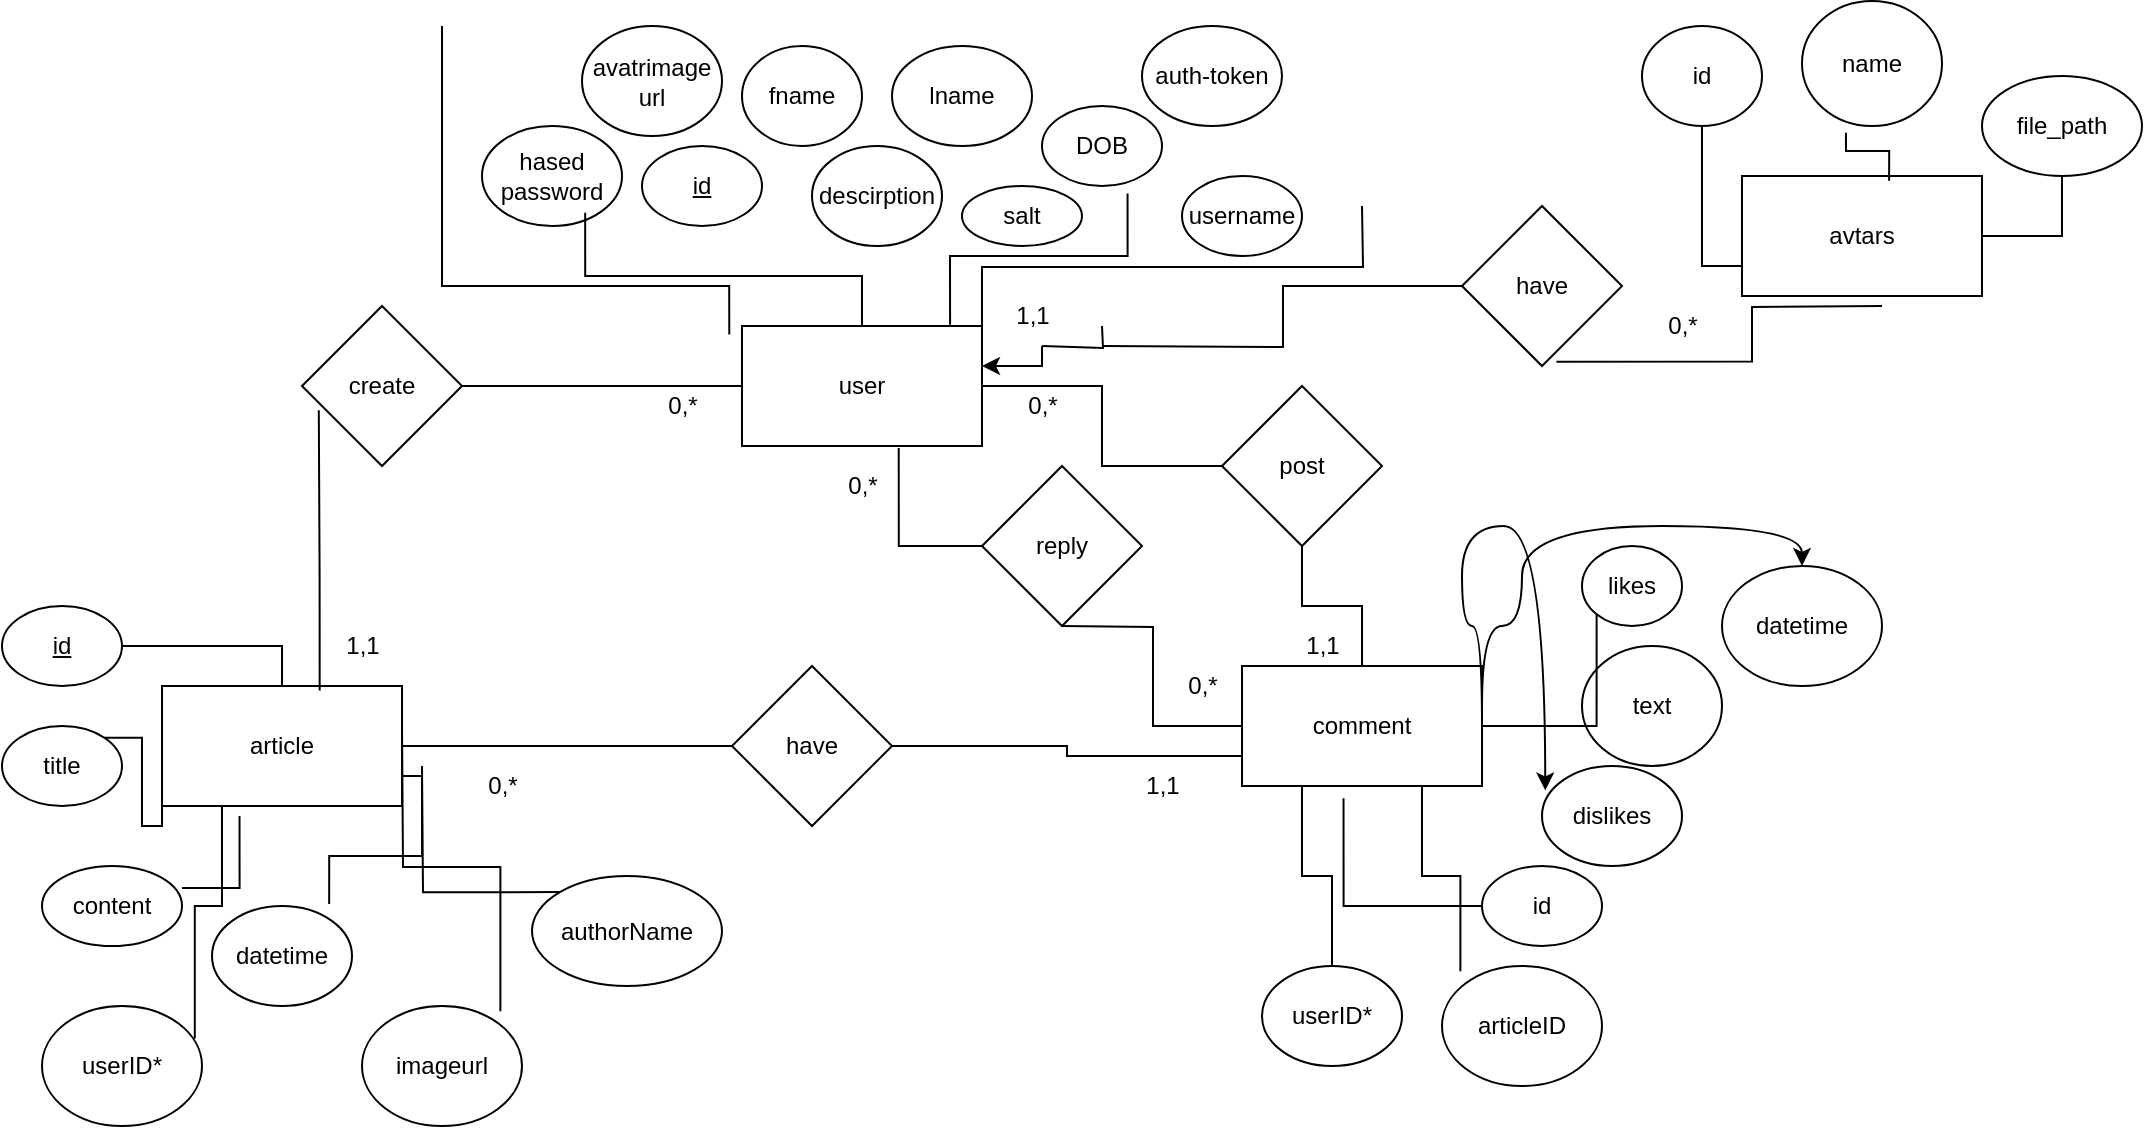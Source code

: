 <mxfile version="15.5.0" type="device"><diagram id="4hCq9FWjMHrtiIZZ59Sr" name="Page-1"><mxGraphModel dx="1278" dy="579" grid="1" gridSize="10" guides="1" tooltips="1" connect="1" arrows="1" fold="1" page="1" pageScale="1" pageWidth="1100" pageHeight="850" math="0" shadow="0"><root><mxCell id="0"/><mxCell id="1" parent="0"/><mxCell id="HzH1Tf337SfW8x4eMN3R-1" value="user" style="rounded=0;whiteSpace=wrap;html=1;" parent="1" vertex="1"><mxGeometry x="390" y="170" width="120" height="60" as="geometry"/></mxCell><mxCell id="HzH1Tf337SfW8x4eMN3R-2" value="article" style="rounded=0;whiteSpace=wrap;html=1;" parent="1" vertex="1"><mxGeometry x="100" y="350" width="120" height="60" as="geometry"/></mxCell><mxCell id="HzH1Tf337SfW8x4eMN3R-3" value="comment" style="rounded=0;whiteSpace=wrap;html=1;" parent="1" vertex="1"><mxGeometry x="640" y="340" width="120" height="60" as="geometry"/></mxCell><mxCell id="HzH1Tf337SfW8x4eMN3R-4" value="create" style="rhombus;whiteSpace=wrap;html=1;" parent="1" vertex="1"><mxGeometry x="170" y="160" width="80" height="80" as="geometry"/></mxCell><mxCell id="HzH1Tf337SfW8x4eMN3R-5" value="post" style="rhombus;whiteSpace=wrap;html=1;" parent="1" vertex="1"><mxGeometry x="630" y="200" width="80" height="80" as="geometry"/></mxCell><mxCell id="HzH1Tf337SfW8x4eMN3R-6" value="have" style="rhombus;whiteSpace=wrap;html=1;" parent="1" vertex="1"><mxGeometry x="385" y="340" width="80" height="80" as="geometry"/></mxCell><mxCell id="HzH1Tf337SfW8x4eMN3R-7" value="" style="endArrow=none;html=1;rounded=0;edgeStyle=orthogonalEdgeStyle;entryX=0;entryY=0.75;entryDx=0;entryDy=0;exitX=1;exitY=0.5;exitDx=0;exitDy=0;" parent="1" source="HzH1Tf337SfW8x4eMN3R-6" target="HzH1Tf337SfW8x4eMN3R-3" edge="1"><mxGeometry width="50" height="50" relative="1" as="geometry"><mxPoint x="400" y="320" as="sourcePoint"/><mxPoint x="450" y="270" as="targetPoint"/></mxGeometry></mxCell><mxCell id="HzH1Tf337SfW8x4eMN3R-8" value="" style="endArrow=none;html=1;rounded=0;edgeStyle=orthogonalEdgeStyle;entryX=1;entryY=0.5;entryDx=0;entryDy=0;exitX=0;exitY=0.5;exitDx=0;exitDy=0;" parent="1" source="HzH1Tf337SfW8x4eMN3R-6" target="HzH1Tf337SfW8x4eMN3R-2" edge="1"><mxGeometry width="50" height="50" relative="1" as="geometry"><mxPoint x="400" y="320" as="sourcePoint"/><mxPoint x="450" y="270" as="targetPoint"/></mxGeometry></mxCell><mxCell id="HzH1Tf337SfW8x4eMN3R-9" value="" style="endArrow=none;html=1;rounded=0;edgeStyle=orthogonalEdgeStyle;exitX=0.5;exitY=0;exitDx=0;exitDy=0;" parent="1" source="HzH1Tf337SfW8x4eMN3R-3" target="HzH1Tf337SfW8x4eMN3R-5" edge="1"><mxGeometry width="50" height="50" relative="1" as="geometry"><mxPoint x="400" y="320" as="sourcePoint"/><mxPoint x="450" y="270" as="targetPoint"/></mxGeometry></mxCell><mxCell id="HzH1Tf337SfW8x4eMN3R-10" value="" style="endArrow=none;html=1;rounded=0;edgeStyle=orthogonalEdgeStyle;entryX=1;entryY=0.5;entryDx=0;entryDy=0;exitX=0;exitY=0.5;exitDx=0;exitDy=0;" parent="1" source="HzH1Tf337SfW8x4eMN3R-5" target="HzH1Tf337SfW8x4eMN3R-1" edge="1"><mxGeometry width="50" height="50" relative="1" as="geometry"><mxPoint x="400" y="320" as="sourcePoint"/><mxPoint x="450" y="270" as="targetPoint"/></mxGeometry></mxCell><mxCell id="HzH1Tf337SfW8x4eMN3R-11" value="" style="endArrow=none;html=1;rounded=0;edgeStyle=orthogonalEdgeStyle;entryX=0;entryY=0.5;entryDx=0;entryDy=0;exitX=1;exitY=0.5;exitDx=0;exitDy=0;" parent="1" source="HzH1Tf337SfW8x4eMN3R-4" target="HzH1Tf337SfW8x4eMN3R-1" edge="1"><mxGeometry width="50" height="50" relative="1" as="geometry"><mxPoint x="400" y="320" as="sourcePoint"/><mxPoint x="450" y="270" as="targetPoint"/></mxGeometry></mxCell><mxCell id="HzH1Tf337SfW8x4eMN3R-12" value="" style="endArrow=none;html=1;rounded=0;edgeStyle=orthogonalEdgeStyle;entryX=0.105;entryY=0.652;entryDx=0;entryDy=0;entryPerimeter=0;exitX=0.657;exitY=0.037;exitDx=0;exitDy=0;exitPerimeter=0;" parent="1" source="HzH1Tf337SfW8x4eMN3R-2" target="HzH1Tf337SfW8x4eMN3R-4" edge="1"><mxGeometry width="50" height="50" relative="1" as="geometry"><mxPoint x="400" y="320" as="sourcePoint"/><mxPoint x="450" y="270" as="targetPoint"/></mxGeometry></mxCell><mxCell id="HzH1Tf337SfW8x4eMN3R-13" value="&lt;u&gt;id&lt;/u&gt;" style="ellipse;whiteSpace=wrap;html=1;" parent="1" vertex="1"><mxGeometry x="340" y="80" width="60" height="40" as="geometry"/></mxCell><mxCell id="HzH1Tf337SfW8x4eMN3R-14" value="id" style="ellipse;whiteSpace=wrap;html=1;" parent="1" vertex="1"><mxGeometry x="760" y="440" width="60" height="40" as="geometry"/></mxCell><mxCell id="HzH1Tf337SfW8x4eMN3R-15" value="&lt;u&gt;id&lt;/u&gt;" style="ellipse;whiteSpace=wrap;html=1;" parent="1" vertex="1"><mxGeometry x="20" y="310" width="60" height="40" as="geometry"/></mxCell><mxCell id="HzH1Tf337SfW8x4eMN3R-16" value="lname" style="ellipse;whiteSpace=wrap;html=1;" parent="1" vertex="1"><mxGeometry x="465" y="30" width="70" height="50" as="geometry"/></mxCell><mxCell id="HzH1Tf337SfW8x4eMN3R-17" value="fname" style="ellipse;whiteSpace=wrap;html=1;" parent="1" vertex="1"><mxGeometry x="390" y="30" width="60" height="50" as="geometry"/></mxCell><mxCell id="HzH1Tf337SfW8x4eMN3R-18" value="DOB" style="ellipse;whiteSpace=wrap;html=1;" parent="1" vertex="1"><mxGeometry x="540" y="60" width="60" height="40" as="geometry"/></mxCell><mxCell id="HzH1Tf337SfW8x4eMN3R-19" value="descirption" style="ellipse;whiteSpace=wrap;html=1;" parent="1" vertex="1"><mxGeometry x="425" y="80" width="65" height="50" as="geometry"/></mxCell><mxCell id="HzH1Tf337SfW8x4eMN3R-20" value="avatrimage url" style="ellipse;whiteSpace=wrap;html=1;" parent="1" vertex="1"><mxGeometry x="310" y="20" width="70" height="55" as="geometry"/></mxCell><mxCell id="HzH1Tf337SfW8x4eMN3R-21" value="salt" style="ellipse;whiteSpace=wrap;html=1;" parent="1" vertex="1"><mxGeometry x="500" y="100" width="60" height="30" as="geometry"/></mxCell><mxCell id="HzH1Tf337SfW8x4eMN3R-22" value="hased password" style="ellipse;whiteSpace=wrap;html=1;" parent="1" vertex="1"><mxGeometry x="260" y="70" width="70" height="50" as="geometry"/></mxCell><mxCell id="HzH1Tf337SfW8x4eMN3R-23" value="auth-token" style="ellipse;whiteSpace=wrap;html=1;" parent="1" vertex="1"><mxGeometry x="590" y="20" width="70" height="50" as="geometry"/></mxCell><mxCell id="HzH1Tf337SfW8x4eMN3R-24" value="username" style="ellipse;whiteSpace=wrap;html=1;" parent="1" vertex="1"><mxGeometry x="610" y="95" width="60" height="40" as="geometry"/></mxCell><mxCell id="HzH1Tf337SfW8x4eMN3R-25" value="" style="endArrow=none;html=1;rounded=0;edgeStyle=orthogonalEdgeStyle;entryX=0.713;entryY=1.095;entryDx=0;entryDy=0;entryPerimeter=0;exitX=0.867;exitY=-0.01;exitDx=0;exitDy=0;exitPerimeter=0;" parent="1" source="HzH1Tf337SfW8x4eMN3R-1" target="HzH1Tf337SfW8x4eMN3R-18" edge="1"><mxGeometry width="50" height="50" relative="1" as="geometry"><mxPoint x="580" y="320" as="sourcePoint"/><mxPoint x="630" y="270" as="targetPoint"/></mxGeometry></mxCell><mxCell id="HzH1Tf337SfW8x4eMN3R-26" value="" style="endArrow=none;html=1;rounded=0;edgeStyle=orthogonalEdgeStyle;entryX=0.737;entryY=0.868;entryDx=0;entryDy=0;entryPerimeter=0;exitX=0.5;exitY=0;exitDx=0;exitDy=0;" parent="1" source="HzH1Tf337SfW8x4eMN3R-1" target="HzH1Tf337SfW8x4eMN3R-22" edge="1"><mxGeometry width="50" height="50" relative="1" as="geometry"><mxPoint x="580" y="320" as="sourcePoint"/><mxPoint x="630" y="270" as="targetPoint"/></mxGeometry></mxCell><mxCell id="HzH1Tf337SfW8x4eMN3R-29" value="" style="endArrow=none;html=1;rounded=0;edgeStyle=orthogonalEdgeStyle;exitX=-0.053;exitY=0.07;exitDx=0;exitDy=0;exitPerimeter=0;" parent="1" source="HzH1Tf337SfW8x4eMN3R-1" edge="1"><mxGeometry width="50" height="50" relative="1" as="geometry"><mxPoint x="580" y="320" as="sourcePoint"/><mxPoint x="240" y="20" as="targetPoint"/><Array as="points"><mxPoint x="384" y="150"/><mxPoint x="240" y="150"/></Array></mxGeometry></mxCell><mxCell id="HzH1Tf337SfW8x4eMN3R-30" value="" style="endArrow=none;html=1;rounded=0;edgeStyle=orthogonalEdgeStyle;exitX=1;exitY=0;exitDx=0;exitDy=0;" parent="1" source="HzH1Tf337SfW8x4eMN3R-1" edge="1"><mxGeometry width="50" height="50" relative="1" as="geometry"><mxPoint x="580" y="320" as="sourcePoint"/><mxPoint x="700" y="110" as="targetPoint"/></mxGeometry></mxCell><mxCell id="HzH1Tf337SfW8x4eMN3R-31" value="title" style="ellipse;whiteSpace=wrap;html=1;" parent="1" vertex="1"><mxGeometry x="20" y="370" width="60" height="40" as="geometry"/></mxCell><mxCell id="HzH1Tf337SfW8x4eMN3R-32" value="content" style="ellipse;whiteSpace=wrap;html=1;" parent="1" vertex="1"><mxGeometry x="40" y="440" width="70" height="40" as="geometry"/></mxCell><mxCell id="HzH1Tf337SfW8x4eMN3R-33" value="datetime" style="ellipse;whiteSpace=wrap;html=1;" parent="1" vertex="1"><mxGeometry x="125" y="460" width="70" height="50" as="geometry"/></mxCell><mxCell id="HzH1Tf337SfW8x4eMN3R-34" value="" style="endArrow=none;html=1;rounded=0;edgeStyle=orthogonalEdgeStyle;entryX=1;entryY=0.75;entryDx=0;entryDy=0;exitX=0.837;exitY=-0.02;exitDx=0;exitDy=0;exitPerimeter=0;" parent="1" source="HzH1Tf337SfW8x4eMN3R-33" target="HzH1Tf337SfW8x4eMN3R-2" edge="1"><mxGeometry width="50" height="50" relative="1" as="geometry"><mxPoint x="580" y="320" as="sourcePoint"/><mxPoint x="630" y="270" as="targetPoint"/></mxGeometry></mxCell><mxCell id="HzH1Tf337SfW8x4eMN3R-35" value="" style="endArrow=none;html=1;rounded=0;edgeStyle=orthogonalEdgeStyle;entryX=0.323;entryY=1.083;entryDx=0;entryDy=0;entryPerimeter=0;exitX=1;exitY=0.275;exitDx=0;exitDy=0;exitPerimeter=0;" parent="1" source="HzH1Tf337SfW8x4eMN3R-32" target="HzH1Tf337SfW8x4eMN3R-2" edge="1"><mxGeometry width="50" height="50" relative="1" as="geometry"><mxPoint x="580" y="320" as="sourcePoint"/><mxPoint x="630" y="270" as="targetPoint"/></mxGeometry></mxCell><mxCell id="HzH1Tf337SfW8x4eMN3R-36" value="" style="endArrow=none;html=1;rounded=0;edgeStyle=orthogonalEdgeStyle;entryX=1;entryY=0.5;entryDx=0;entryDy=0;exitX=0.5;exitY=0;exitDx=0;exitDy=0;" parent="1" source="HzH1Tf337SfW8x4eMN3R-2" target="HzH1Tf337SfW8x4eMN3R-15" edge="1"><mxGeometry width="50" height="50" relative="1" as="geometry"><mxPoint x="580" y="320" as="sourcePoint"/><mxPoint x="630" y="270" as="targetPoint"/></mxGeometry></mxCell><mxCell id="HzH1Tf337SfW8x4eMN3R-37" value="" style="endArrow=none;html=1;rounded=0;edgeStyle=orthogonalEdgeStyle;entryX=1;entryY=0;entryDx=0;entryDy=0;exitX=0;exitY=1;exitDx=0;exitDy=0;" parent="1" source="HzH1Tf337SfW8x4eMN3R-2" target="HzH1Tf337SfW8x4eMN3R-31" edge="1"><mxGeometry width="50" height="50" relative="1" as="geometry"><mxPoint x="580" y="320" as="sourcePoint"/><mxPoint x="630" y="270" as="targetPoint"/></mxGeometry></mxCell><mxCell id="HzH1Tf337SfW8x4eMN3R-38" value="imageurl" style="ellipse;whiteSpace=wrap;html=1;" parent="1" vertex="1"><mxGeometry x="200" y="510" width="80" height="60" as="geometry"/></mxCell><mxCell id="HzH1Tf337SfW8x4eMN3R-39" value="" style="endArrow=none;html=1;rounded=0;edgeStyle=orthogonalEdgeStyle;exitX=0.865;exitY=0.043;exitDx=0;exitDy=0;exitPerimeter=0;" parent="1" source="HzH1Tf337SfW8x4eMN3R-38" edge="1"><mxGeometry width="50" height="50" relative="1" as="geometry"><mxPoint x="580" y="320" as="sourcePoint"/><mxPoint x="220" y="370" as="targetPoint"/></mxGeometry></mxCell><mxCell id="HzH1Tf337SfW8x4eMN3R-40" value="userID*" style="ellipse;whiteSpace=wrap;html=1;" parent="1" vertex="1"><mxGeometry x="40" y="510" width="80" height="60" as="geometry"/></mxCell><mxCell id="HzH1Tf337SfW8x4eMN3R-41" value="" style="endArrow=none;html=1;rounded=0;edgeStyle=orthogonalEdgeStyle;entryX=0.25;entryY=1;entryDx=0;entryDy=0;exitX=0.955;exitY=0.27;exitDx=0;exitDy=0;exitPerimeter=0;" parent="1" source="HzH1Tf337SfW8x4eMN3R-40" target="HzH1Tf337SfW8x4eMN3R-2" edge="1"><mxGeometry width="50" height="50" relative="1" as="geometry"><mxPoint x="580" y="320" as="sourcePoint"/><mxPoint x="630" y="270" as="targetPoint"/></mxGeometry></mxCell><mxCell id="HzH1Tf337SfW8x4eMN3R-42" value="text" style="ellipse;whiteSpace=wrap;html=1;" parent="1" vertex="1"><mxGeometry x="810" y="330" width="70" height="60" as="geometry"/></mxCell><mxCell id="HzH1Tf337SfW8x4eMN3R-43" value="likes" style="ellipse;whiteSpace=wrap;html=1;" parent="1" vertex="1"><mxGeometry x="810" y="280" width="50" height="40" as="geometry"/></mxCell><mxCell id="HzH1Tf337SfW8x4eMN3R-44" value="dislikes" style="ellipse;whiteSpace=wrap;html=1;" parent="1" vertex="1"><mxGeometry x="790" y="390" width="70" height="50" as="geometry"/></mxCell><mxCell id="HzH1Tf337SfW8x4eMN3R-45" value="datetime" style="ellipse;whiteSpace=wrap;html=1;" parent="1" vertex="1"><mxGeometry x="880" y="290" width="80" height="60" as="geometry"/></mxCell><mxCell id="HzH1Tf337SfW8x4eMN3R-46" value="" style="endArrow=none;html=1;rounded=0;edgeStyle=orthogonalEdgeStyle;entryX=0;entryY=1;entryDx=0;entryDy=0;exitX=1;exitY=0.5;exitDx=0;exitDy=0;" parent="1" source="HzH1Tf337SfW8x4eMN3R-3" target="HzH1Tf337SfW8x4eMN3R-43" edge="1"><mxGeometry width="50" height="50" relative="1" as="geometry"><mxPoint x="580" y="320" as="sourcePoint"/><mxPoint x="630" y="270" as="targetPoint"/></mxGeometry></mxCell><mxCell id="HzH1Tf337SfW8x4eMN3R-48" value="" style="curved=1;endArrow=classic;html=1;rounded=0;edgeStyle=orthogonalEdgeStyle;entryX=0.5;entryY=0;entryDx=0;entryDy=0;" parent="1" target="HzH1Tf337SfW8x4eMN3R-45" edge="1"><mxGeometry width="50" height="50" relative="1" as="geometry"><mxPoint x="760" y="360" as="sourcePoint"/><mxPoint x="630" y="270" as="targetPoint"/><Array as="points"><mxPoint x="760" y="320"/><mxPoint x="780" y="320"/><mxPoint x="780" y="270"/><mxPoint x="920" y="270"/></Array></mxGeometry></mxCell><mxCell id="HzH1Tf337SfW8x4eMN3R-49" value="" style="curved=1;endArrow=classic;html=1;rounded=0;edgeStyle=orthogonalEdgeStyle;entryX=0.023;entryY=0.244;entryDx=0;entryDy=0;entryPerimeter=0;exitX=1;exitY=0.5;exitDx=0;exitDy=0;" parent="1" source="HzH1Tf337SfW8x4eMN3R-3" target="HzH1Tf337SfW8x4eMN3R-44" edge="1"><mxGeometry width="50" height="50" relative="1" as="geometry"><mxPoint x="580" y="320" as="sourcePoint"/><mxPoint x="630" y="270" as="targetPoint"/><Array as="points"><mxPoint x="760" y="320"/><mxPoint x="750" y="320"/><mxPoint x="750" y="270"/><mxPoint x="792" y="270"/></Array></mxGeometry></mxCell><mxCell id="HzH1Tf337SfW8x4eMN3R-50" value="" style="endArrow=none;html=1;rounded=0;edgeStyle=orthogonalEdgeStyle;entryX=0;entryY=0.5;entryDx=0;entryDy=0;exitX=0.423;exitY=1.103;exitDx=0;exitDy=0;exitPerimeter=0;" parent="1" source="HzH1Tf337SfW8x4eMN3R-3" target="HzH1Tf337SfW8x4eMN3R-14" edge="1"><mxGeometry width="50" height="50" relative="1" as="geometry"><mxPoint x="580" y="320" as="sourcePoint"/><mxPoint x="630" y="270" as="targetPoint"/></mxGeometry></mxCell><mxCell id="HzH1Tf337SfW8x4eMN3R-51" value="userID*" style="ellipse;whiteSpace=wrap;html=1;" parent="1" vertex="1"><mxGeometry x="650" y="490" width="70" height="50" as="geometry"/></mxCell><mxCell id="HzH1Tf337SfW8x4eMN3R-52" value="" style="endArrow=none;html=1;rounded=0;edgeStyle=orthogonalEdgeStyle;entryX=0.25;entryY=1;entryDx=0;entryDy=0;" parent="1" source="HzH1Tf337SfW8x4eMN3R-51" target="HzH1Tf337SfW8x4eMN3R-3" edge="1"><mxGeometry width="50" height="50" relative="1" as="geometry"><mxPoint x="580" y="320" as="sourcePoint"/><mxPoint x="630" y="270" as="targetPoint"/></mxGeometry></mxCell><mxCell id="HzH1Tf337SfW8x4eMN3R-53" value="0,*" style="text;html=1;align=center;verticalAlign=middle;resizable=0;points=[];autosize=1;strokeColor=none;fillColor=none;" parent="1" vertex="1"><mxGeometry x="345" y="200" width="30" height="20" as="geometry"/></mxCell><mxCell id="HzH1Tf337SfW8x4eMN3R-54" value="1,1" style="text;html=1;align=center;verticalAlign=middle;resizable=0;points=[];autosize=1;strokeColor=none;fillColor=none;" parent="1" vertex="1"><mxGeometry x="185" y="320" width="30" height="20" as="geometry"/></mxCell><mxCell id="HzH1Tf337SfW8x4eMN3R-55" value="0,*" style="text;html=1;align=center;verticalAlign=middle;resizable=0;points=[];autosize=1;strokeColor=none;fillColor=none;" parent="1" vertex="1"><mxGeometry x="255" y="390" width="30" height="20" as="geometry"/></mxCell><mxCell id="HzH1Tf337SfW8x4eMN3R-56" value="1,1" style="text;html=1;align=center;verticalAlign=middle;resizable=0;points=[];autosize=1;strokeColor=none;fillColor=none;" parent="1" vertex="1"><mxGeometry x="585" y="390" width="30" height="20" as="geometry"/></mxCell><mxCell id="HzH1Tf337SfW8x4eMN3R-57" value="articleID" style="ellipse;whiteSpace=wrap;html=1;" parent="1" vertex="1"><mxGeometry x="740" y="490" width="80" height="60" as="geometry"/></mxCell><mxCell id="HzH1Tf337SfW8x4eMN3R-58" value="" style="endArrow=none;html=1;rounded=0;edgeStyle=orthogonalEdgeStyle;entryX=0.75;entryY=1;entryDx=0;entryDy=0;exitX=0.115;exitY=0.043;exitDx=0;exitDy=0;exitPerimeter=0;" parent="1" source="HzH1Tf337SfW8x4eMN3R-57" target="HzH1Tf337SfW8x4eMN3R-3" edge="1"><mxGeometry width="50" height="50" relative="1" as="geometry"><mxPoint x="580" y="320" as="sourcePoint"/><mxPoint x="630" y="270" as="targetPoint"/></mxGeometry></mxCell><mxCell id="HzH1Tf337SfW8x4eMN3R-59" value="1,1" style="text;html=1;align=center;verticalAlign=middle;resizable=0;points=[];autosize=1;strokeColor=none;fillColor=none;" parent="1" vertex="1"><mxGeometry x="665" y="320" width="30" height="20" as="geometry"/></mxCell><mxCell id="HzH1Tf337SfW8x4eMN3R-60" value="0,*" style="text;html=1;align=center;verticalAlign=middle;resizable=0;points=[];autosize=1;strokeColor=none;fillColor=none;" parent="1" vertex="1"><mxGeometry x="525" y="200" width="30" height="20" as="geometry"/></mxCell><mxCell id="I0eONgAblamSgrpgUeOJ-1" value="reply" style="rhombus;whiteSpace=wrap;html=1;" vertex="1" parent="1"><mxGeometry x="510" y="240" width="80" height="80" as="geometry"/></mxCell><mxCell id="I0eONgAblamSgrpgUeOJ-2" value="" style="endArrow=none;html=1;rounded=0;edgeStyle=orthogonalEdgeStyle;entryX=0;entryY=0.5;entryDx=0;entryDy=0;" edge="1" parent="1" target="HzH1Tf337SfW8x4eMN3R-3"><mxGeometry width="50" height="50" relative="1" as="geometry"><mxPoint x="550" y="320" as="sourcePoint"/><mxPoint x="570" y="260" as="targetPoint"/></mxGeometry></mxCell><mxCell id="I0eONgAblamSgrpgUeOJ-3" value="" style="endArrow=none;html=1;rounded=0;edgeStyle=orthogonalEdgeStyle;entryX=0.653;entryY=1.017;entryDx=0;entryDy=0;entryPerimeter=0;exitX=0;exitY=0.5;exitDx=0;exitDy=0;" edge="1" parent="1" source="I0eONgAblamSgrpgUeOJ-1" target="HzH1Tf337SfW8x4eMN3R-1"><mxGeometry width="50" height="50" relative="1" as="geometry"><mxPoint x="520" y="310" as="sourcePoint"/><mxPoint x="570" y="260" as="targetPoint"/></mxGeometry></mxCell><mxCell id="I0eONgAblamSgrpgUeOJ-4" value="0,*" style="text;html=1;align=center;verticalAlign=middle;resizable=0;points=[];autosize=1;strokeColor=none;fillColor=none;" vertex="1" parent="1"><mxGeometry x="435" y="240" width="30" height="20" as="geometry"/></mxCell><mxCell id="I0eONgAblamSgrpgUeOJ-5" value="0,*" style="text;html=1;align=center;verticalAlign=middle;resizable=0;points=[];autosize=1;strokeColor=none;fillColor=none;" vertex="1" parent="1"><mxGeometry x="605" y="340" width="30" height="20" as="geometry"/></mxCell><mxCell id="I0eONgAblamSgrpgUeOJ-6" value="authorName" style="ellipse;whiteSpace=wrap;html=1;" vertex="1" parent="1"><mxGeometry x="285" y="445" width="95" height="55" as="geometry"/></mxCell><mxCell id="I0eONgAblamSgrpgUeOJ-7" value="" style="endArrow=none;html=1;rounded=0;edgeStyle=orthogonalEdgeStyle;exitX=0;exitY=0;exitDx=0;exitDy=0;" edge="1" parent="1" source="I0eONgAblamSgrpgUeOJ-6"><mxGeometry width="50" height="50" relative="1" as="geometry"><mxPoint x="340" y="440" as="sourcePoint"/><mxPoint x="230" y="390" as="targetPoint"/></mxGeometry></mxCell><mxCell id="I0eONgAblamSgrpgUeOJ-8" value="avtars" style="rounded=0;whiteSpace=wrap;html=1;" vertex="1" parent="1"><mxGeometry x="890" y="95" width="120" height="60" as="geometry"/></mxCell><mxCell id="I0eONgAblamSgrpgUeOJ-9" value="have" style="rhombus;whiteSpace=wrap;html=1;" vertex="1" parent="1"><mxGeometry x="750" y="110" width="80" height="80" as="geometry"/></mxCell><mxCell id="I0eONgAblamSgrpgUeOJ-10" value="" style="endArrow=none;html=1;rounded=0;edgeStyle=orthogonalEdgeStyle;exitX=0.59;exitY=0.973;exitDx=0;exitDy=0;exitPerimeter=0;" edge="1" parent="1" source="I0eONgAblamSgrpgUeOJ-9"><mxGeometry width="50" height="50" relative="1" as="geometry"><mxPoint x="520" y="310" as="sourcePoint"/><mxPoint x="960" y="160" as="targetPoint"/></mxGeometry></mxCell><mxCell id="I0eONgAblamSgrpgUeOJ-11" value="" style="endArrow=none;html=1;rounded=0;edgeStyle=orthogonalEdgeStyle;entryX=0;entryY=0.5;entryDx=0;entryDy=0;startArrow=none;" edge="1" parent="1" target="I0eONgAblamSgrpgUeOJ-9"><mxGeometry width="50" height="50" relative="1" as="geometry"><mxPoint x="570" y="180" as="sourcePoint"/><mxPoint x="570" y="260" as="targetPoint"/></mxGeometry></mxCell><mxCell id="I0eONgAblamSgrpgUeOJ-12" value="0,*" style="text;html=1;align=center;verticalAlign=middle;resizable=0;points=[];autosize=1;strokeColor=none;fillColor=none;" vertex="1" parent="1"><mxGeometry x="845" y="160" width="30" height="20" as="geometry"/></mxCell><mxCell id="I0eONgAblamSgrpgUeOJ-15" value="" style="edgeStyle=orthogonalEdgeStyle;rounded=0;orthogonalLoop=1;jettySize=auto;html=1;" edge="1" parent="1" target="HzH1Tf337SfW8x4eMN3R-1"><mxGeometry relative="1" as="geometry"><mxPoint x="540" y="180" as="sourcePoint"/><Array as="points"><mxPoint x="500" y="190"/><mxPoint x="500" y="190"/></Array></mxGeometry></mxCell><mxCell id="I0eONgAblamSgrpgUeOJ-14" value="" style="endArrow=none;html=1;rounded=0;edgeStyle=orthogonalEdgeStyle;entryX=0;entryY=0.5;entryDx=0;entryDy=0;" edge="1" parent="1"><mxGeometry width="50" height="50" relative="1" as="geometry"><mxPoint x="540" y="180" as="sourcePoint"/><mxPoint x="570" y="170" as="targetPoint"/></mxGeometry></mxCell><mxCell id="I0eONgAblamSgrpgUeOJ-16" value="1,1" style="text;html=1;align=center;verticalAlign=middle;resizable=0;points=[];autosize=1;strokeColor=none;fillColor=none;" vertex="1" parent="1"><mxGeometry x="520" y="155" width="30" height="20" as="geometry"/></mxCell><mxCell id="I0eONgAblamSgrpgUeOJ-17" value="id" style="ellipse;whiteSpace=wrap;html=1;" vertex="1" parent="1"><mxGeometry x="840" y="20" width="60" height="50" as="geometry"/></mxCell><mxCell id="I0eONgAblamSgrpgUeOJ-19" value="name" style="ellipse;whiteSpace=wrap;html=1;" vertex="1" parent="1"><mxGeometry x="920" y="7.5" width="70" height="62.5" as="geometry"/></mxCell><mxCell id="I0eONgAblamSgrpgUeOJ-20" value="file_path" style="ellipse;whiteSpace=wrap;html=1;" vertex="1" parent="1"><mxGeometry x="1010" y="45" width="80" height="50" as="geometry"/></mxCell><mxCell id="I0eONgAblamSgrpgUeOJ-21" value="" style="endArrow=none;html=1;rounded=0;edgeStyle=orthogonalEdgeStyle;exitX=0;exitY=0.75;exitDx=0;exitDy=0;" edge="1" parent="1" source="I0eONgAblamSgrpgUeOJ-8" target="I0eONgAblamSgrpgUeOJ-17"><mxGeometry width="50" height="50" relative="1" as="geometry"><mxPoint x="520" y="310" as="sourcePoint"/><mxPoint x="570" y="260" as="targetPoint"/></mxGeometry></mxCell><mxCell id="I0eONgAblamSgrpgUeOJ-22" value="" style="endArrow=none;html=1;rounded=0;edgeStyle=orthogonalEdgeStyle;entryX=0.314;entryY=1.054;entryDx=0;entryDy=0;entryPerimeter=0;exitX=0.613;exitY=0.04;exitDx=0;exitDy=0;exitPerimeter=0;" edge="1" parent="1" source="I0eONgAblamSgrpgUeOJ-8" target="I0eONgAblamSgrpgUeOJ-19"><mxGeometry width="50" height="50" relative="1" as="geometry"><mxPoint x="520" y="310" as="sourcePoint"/><mxPoint x="570" y="260" as="targetPoint"/></mxGeometry></mxCell><mxCell id="I0eONgAblamSgrpgUeOJ-23" value="" style="endArrow=none;html=1;rounded=0;edgeStyle=orthogonalEdgeStyle;entryX=0.5;entryY=1;entryDx=0;entryDy=0;exitX=1;exitY=0.5;exitDx=0;exitDy=0;" edge="1" parent="1" source="I0eONgAblamSgrpgUeOJ-8" target="I0eONgAblamSgrpgUeOJ-20"><mxGeometry width="50" height="50" relative="1" as="geometry"><mxPoint x="520" y="310" as="sourcePoint"/><mxPoint x="570" y="260" as="targetPoint"/></mxGeometry></mxCell></root></mxGraphModel></diagram></mxfile>